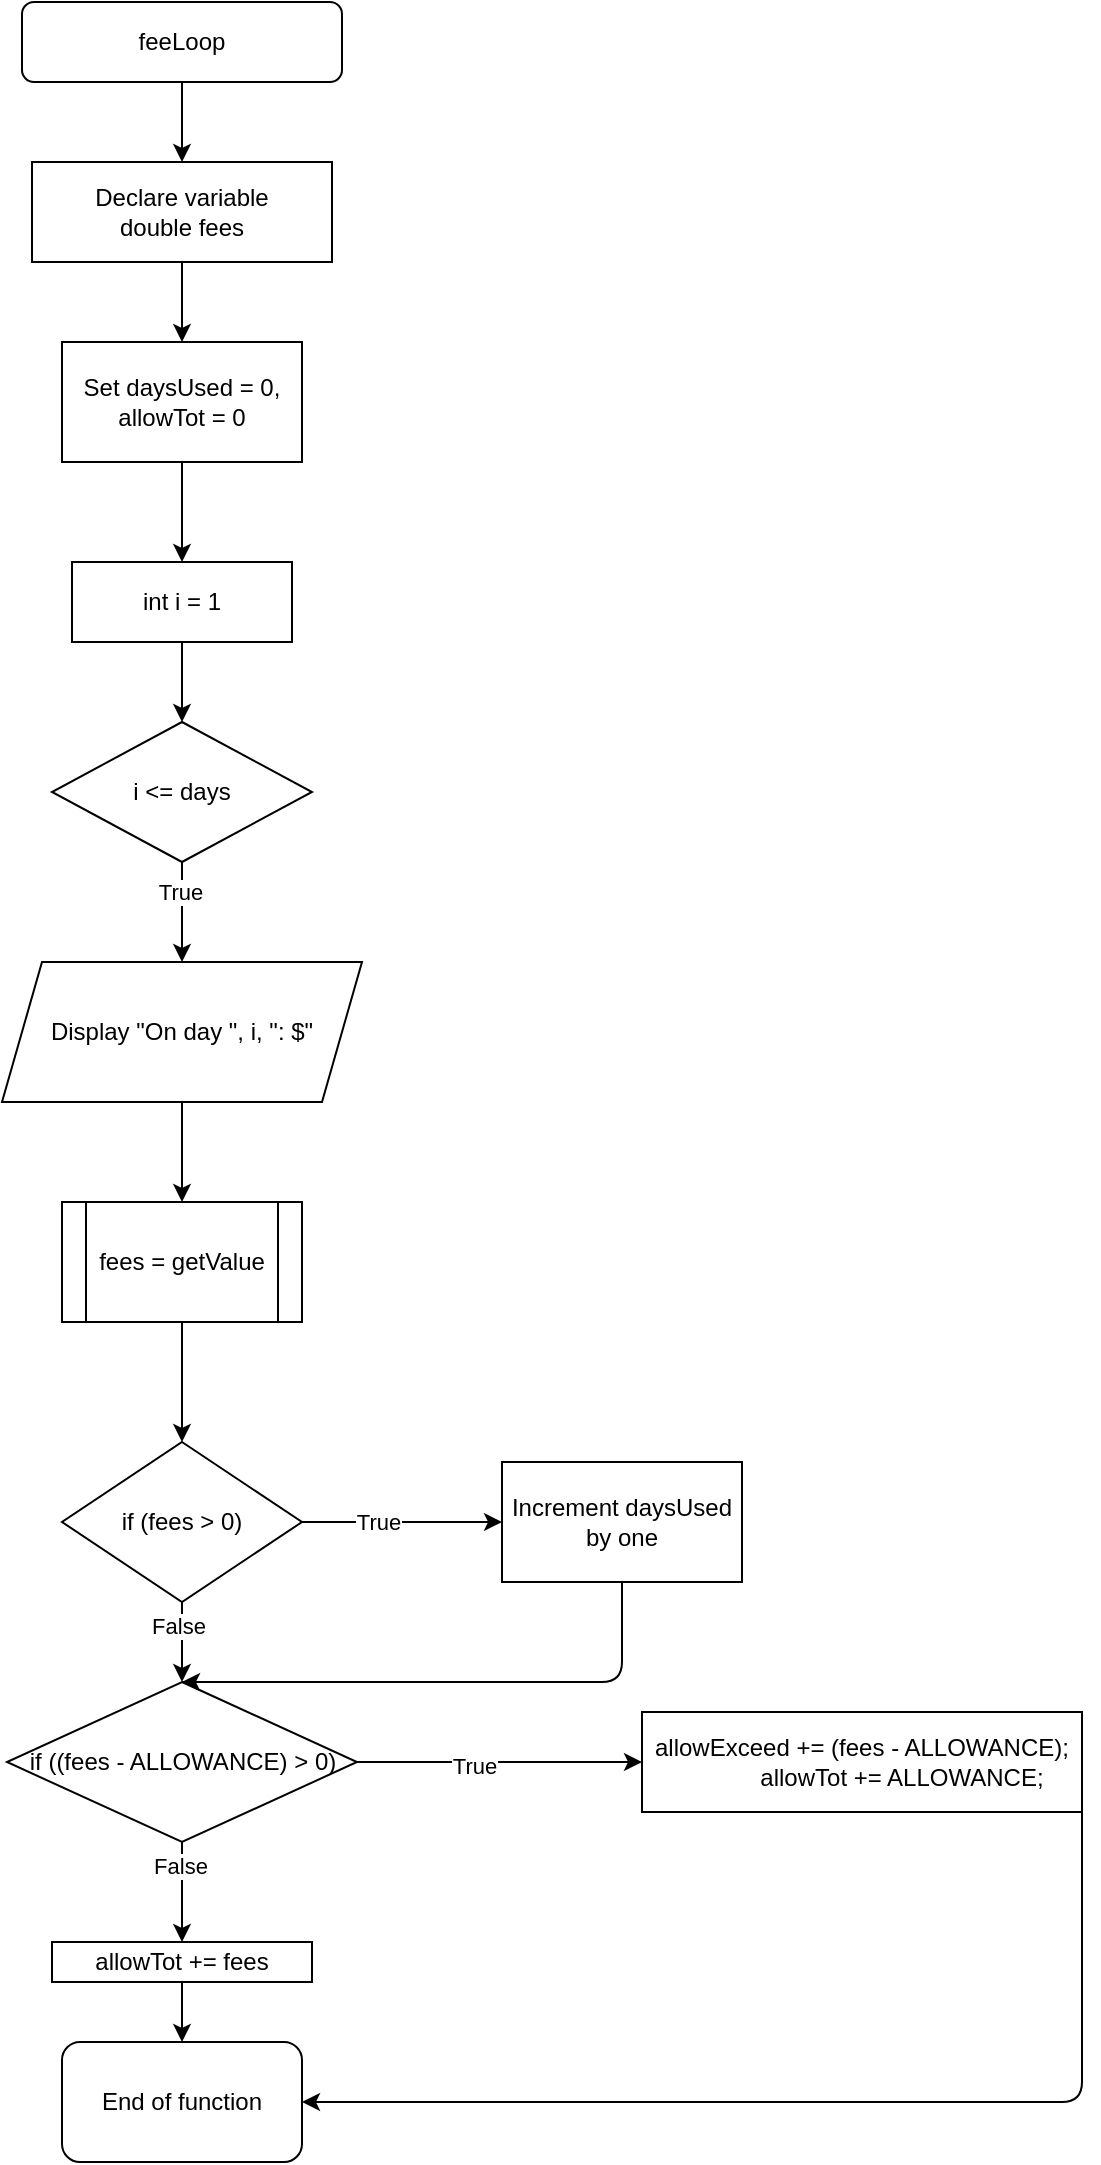 <mxfile version="13.8.9-1" type="device"><diagram id="C5RBs43oDa-KdzZeNtuy" name="Page-1"><mxGraphModel dx="1155" dy="664" grid="1" gridSize="10" guides="1" tooltips="1" connect="1" arrows="1" fold="1" page="1" pageScale="1" pageWidth="827" pageHeight="1169" math="0" shadow="0"><root><mxCell id="WIyWlLk6GJQsqaUBKTNV-0"/><mxCell id="WIyWlLk6GJQsqaUBKTNV-1" parent="WIyWlLk6GJQsqaUBKTNV-0"/><mxCell id="NJHD-oRZyt2jAvB4XIt8-1" value="feeLoop" style="rounded=1;whiteSpace=wrap;html=1;" vertex="1" parent="WIyWlLk6GJQsqaUBKTNV-1"><mxGeometry x="50" y="40" width="160" height="40" as="geometry"/></mxCell><mxCell id="NJHD-oRZyt2jAvB4XIt8-2" value="" style="endArrow=classic;html=1;exitX=0.5;exitY=1;exitDx=0;exitDy=0;" edge="1" parent="WIyWlLk6GJQsqaUBKTNV-1" source="NJHD-oRZyt2jAvB4XIt8-1"><mxGeometry width="50" height="50" relative="1" as="geometry"><mxPoint x="340" y="340" as="sourcePoint"/><mxPoint x="130" y="120" as="targetPoint"/></mxGeometry></mxCell><mxCell id="NJHD-oRZyt2jAvB4XIt8-3" value="Declare variable&lt;br&gt;double fees" style="rounded=0;whiteSpace=wrap;html=1;" vertex="1" parent="WIyWlLk6GJQsqaUBKTNV-1"><mxGeometry x="55" y="120" width="150" height="50" as="geometry"/></mxCell><mxCell id="NJHD-oRZyt2jAvB4XIt8-4" value="" style="endArrow=classic;html=1;exitX=0.5;exitY=1;exitDx=0;exitDy=0;" edge="1" parent="WIyWlLk6GJQsqaUBKTNV-1" source="NJHD-oRZyt2jAvB4XIt8-3"><mxGeometry width="50" height="50" relative="1" as="geometry"><mxPoint x="310" y="280" as="sourcePoint"/><mxPoint x="130" y="210" as="targetPoint"/></mxGeometry></mxCell><mxCell id="NJHD-oRZyt2jAvB4XIt8-5" value="Set daysUsed = 0, allowTot = 0" style="rounded=0;whiteSpace=wrap;html=1;" vertex="1" parent="WIyWlLk6GJQsqaUBKTNV-1"><mxGeometry x="70" y="210" width="120" height="60" as="geometry"/></mxCell><mxCell id="NJHD-oRZyt2jAvB4XIt8-6" value="" style="endArrow=classic;html=1;exitX=0.5;exitY=1;exitDx=0;exitDy=0;" edge="1" parent="WIyWlLk6GJQsqaUBKTNV-1" source="NJHD-oRZyt2jAvB4XIt8-5"><mxGeometry width="50" height="50" relative="1" as="geometry"><mxPoint x="310" y="330" as="sourcePoint"/><mxPoint x="130" y="320" as="targetPoint"/></mxGeometry></mxCell><mxCell id="NJHD-oRZyt2jAvB4XIt8-8" value="int i = 1" style="rounded=0;whiteSpace=wrap;html=1;" vertex="1" parent="WIyWlLk6GJQsqaUBKTNV-1"><mxGeometry x="75" y="320" width="110" height="40" as="geometry"/></mxCell><mxCell id="NJHD-oRZyt2jAvB4XIt8-9" value="" style="endArrow=classic;html=1;exitX=0.5;exitY=1;exitDx=0;exitDy=0;" edge="1" parent="WIyWlLk6GJQsqaUBKTNV-1" source="NJHD-oRZyt2jAvB4XIt8-8"><mxGeometry width="50" height="50" relative="1" as="geometry"><mxPoint x="140" y="430" as="sourcePoint"/><mxPoint x="130" y="400" as="targetPoint"/></mxGeometry></mxCell><mxCell id="NJHD-oRZyt2jAvB4XIt8-10" value="i &amp;lt;= days" style="rhombus;whiteSpace=wrap;html=1;" vertex="1" parent="WIyWlLk6GJQsqaUBKTNV-1"><mxGeometry x="65" y="400" width="130" height="70" as="geometry"/></mxCell><mxCell id="NJHD-oRZyt2jAvB4XIt8-11" value="" style="endArrow=classic;html=1;exitX=0.5;exitY=1;exitDx=0;exitDy=0;" edge="1" parent="WIyWlLk6GJQsqaUBKTNV-1" source="NJHD-oRZyt2jAvB4XIt8-10"><mxGeometry width="50" height="50" relative="1" as="geometry"><mxPoint x="310" y="440" as="sourcePoint"/><mxPoint x="130" y="520" as="targetPoint"/></mxGeometry></mxCell><mxCell id="NJHD-oRZyt2jAvB4XIt8-12" value="True" style="edgeLabel;html=1;align=center;verticalAlign=middle;resizable=0;points=[];" vertex="1" connectable="0" parent="NJHD-oRZyt2jAvB4XIt8-11"><mxGeometry x="-0.394" y="-1" relative="1" as="geometry"><mxPoint as="offset"/></mxGeometry></mxCell><mxCell id="NJHD-oRZyt2jAvB4XIt8-14" value="Display &quot;On day &quot;, i, &quot;: $&quot;" style="shape=parallelogram;perimeter=parallelogramPerimeter;whiteSpace=wrap;html=1;fixedSize=1;" vertex="1" parent="WIyWlLk6GJQsqaUBKTNV-1"><mxGeometry x="40" y="520" width="180" height="70" as="geometry"/></mxCell><mxCell id="NJHD-oRZyt2jAvB4XIt8-15" value="" style="endArrow=classic;html=1;exitX=0.5;exitY=1;exitDx=0;exitDy=0;" edge="1" parent="WIyWlLk6GJQsqaUBKTNV-1" source="NJHD-oRZyt2jAvB4XIt8-14"><mxGeometry width="50" height="50" relative="1" as="geometry"><mxPoint x="310" y="660" as="sourcePoint"/><mxPoint x="130" y="640" as="targetPoint"/></mxGeometry></mxCell><mxCell id="NJHD-oRZyt2jAvB4XIt8-16" value="fees = getValue" style="shape=process;whiteSpace=wrap;html=1;backgroundOutline=1;" vertex="1" parent="WIyWlLk6GJQsqaUBKTNV-1"><mxGeometry x="70" y="640" width="120" height="60" as="geometry"/></mxCell><mxCell id="NJHD-oRZyt2jAvB4XIt8-17" value="" style="endArrow=classic;html=1;exitX=0.5;exitY=1;exitDx=0;exitDy=0;entryX=0.5;entryY=0;entryDx=0;entryDy=0;" edge="1" parent="WIyWlLk6GJQsqaUBKTNV-1" source="NJHD-oRZyt2jAvB4XIt8-16" target="NJHD-oRZyt2jAvB4XIt8-18"><mxGeometry width="50" height="50" relative="1" as="geometry"><mxPoint x="310" y="660" as="sourcePoint"/><mxPoint x="130" y="760" as="targetPoint"/></mxGeometry></mxCell><mxCell id="NJHD-oRZyt2jAvB4XIt8-18" value="if (fees &amp;gt; 0)" style="rhombus;whiteSpace=wrap;html=1;" vertex="1" parent="WIyWlLk6GJQsqaUBKTNV-1"><mxGeometry x="70" y="760" width="120" height="80" as="geometry"/></mxCell><mxCell id="NJHD-oRZyt2jAvB4XIt8-24" value="" style="endArrow=classic;html=1;exitX=1;exitY=0.5;exitDx=0;exitDy=0;" edge="1" parent="WIyWlLk6GJQsqaUBKTNV-1" source="NJHD-oRZyt2jAvB4XIt8-18"><mxGeometry width="50" height="50" relative="1" as="geometry"><mxPoint x="310" y="660" as="sourcePoint"/><mxPoint x="290" y="800" as="targetPoint"/></mxGeometry></mxCell><mxCell id="NJHD-oRZyt2jAvB4XIt8-25" value="True" style="edgeLabel;html=1;align=center;verticalAlign=middle;resizable=0;points=[];" vertex="1" connectable="0" parent="NJHD-oRZyt2jAvB4XIt8-24"><mxGeometry x="-0.254" relative="1" as="geometry"><mxPoint as="offset"/></mxGeometry></mxCell><mxCell id="NJHD-oRZyt2jAvB4XIt8-26" value="Increment daysUsed by one" style="rounded=0;whiteSpace=wrap;html=1;" vertex="1" parent="WIyWlLk6GJQsqaUBKTNV-1"><mxGeometry x="290" y="770" width="120" height="60" as="geometry"/></mxCell><mxCell id="NJHD-oRZyt2jAvB4XIt8-27" value="" style="endArrow=classic;html=1;exitX=0.5;exitY=1;exitDx=0;exitDy=0;" edge="1" parent="WIyWlLk6GJQsqaUBKTNV-1" source="NJHD-oRZyt2jAvB4XIt8-18"><mxGeometry width="50" height="50" relative="1" as="geometry"><mxPoint x="310" y="770" as="sourcePoint"/><mxPoint x="130" y="880" as="targetPoint"/></mxGeometry></mxCell><mxCell id="NJHD-oRZyt2jAvB4XIt8-41" value="False" style="edgeLabel;html=1;align=center;verticalAlign=middle;resizable=0;points=[];" vertex="1" connectable="0" parent="NJHD-oRZyt2jAvB4XIt8-27"><mxGeometry x="-0.4" y="-2" relative="1" as="geometry"><mxPoint as="offset"/></mxGeometry></mxCell><mxCell id="NJHD-oRZyt2jAvB4XIt8-29" value="if ((fees - ALLOWANCE) &amp;gt; 0)" style="rhombus;whiteSpace=wrap;html=1;" vertex="1" parent="WIyWlLk6GJQsqaUBKTNV-1"><mxGeometry x="42.5" y="880" width="175" height="80" as="geometry"/></mxCell><mxCell id="NJHD-oRZyt2jAvB4XIt8-30" value="" style="endArrow=classic;html=1;exitX=1;exitY=0.5;exitDx=0;exitDy=0;" edge="1" parent="WIyWlLk6GJQsqaUBKTNV-1" source="NJHD-oRZyt2jAvB4XIt8-29"><mxGeometry width="50" height="50" relative="1" as="geometry"><mxPoint x="310" y="930" as="sourcePoint"/><mxPoint x="360" y="920" as="targetPoint"/></mxGeometry></mxCell><mxCell id="NJHD-oRZyt2jAvB4XIt8-31" value="True" style="edgeLabel;html=1;align=center;verticalAlign=middle;resizable=0;points=[];" vertex="1" connectable="0" parent="NJHD-oRZyt2jAvB4XIt8-30"><mxGeometry x="-0.181" y="-2" relative="1" as="geometry"><mxPoint as="offset"/></mxGeometry></mxCell><mxCell id="NJHD-oRZyt2jAvB4XIt8-32" value="&lt;div&gt;allowExceed += (fees - ALLOWANCE);&lt;/div&gt;&lt;div&gt;&amp;nbsp; &amp;nbsp; &amp;nbsp; &amp;nbsp; &amp;nbsp; &amp;nbsp; allowTot += ALLOWANCE;&lt;/div&gt;" style="rounded=0;whiteSpace=wrap;html=1;" vertex="1" parent="WIyWlLk6GJQsqaUBKTNV-1"><mxGeometry x="360" y="895" width="220" height="50" as="geometry"/></mxCell><mxCell id="NJHD-oRZyt2jAvB4XIt8-33" value="" style="endArrow=classic;html=1;exitX=0.5;exitY=1;exitDx=0;exitDy=0;" edge="1" parent="WIyWlLk6GJQsqaUBKTNV-1" source="NJHD-oRZyt2jAvB4XIt8-29"><mxGeometry width="50" height="50" relative="1" as="geometry"><mxPoint x="310" y="910" as="sourcePoint"/><mxPoint x="130" y="1010" as="targetPoint"/></mxGeometry></mxCell><mxCell id="NJHD-oRZyt2jAvB4XIt8-34" value="False" style="edgeLabel;html=1;align=center;verticalAlign=middle;resizable=0;points=[];" vertex="1" connectable="0" parent="NJHD-oRZyt2jAvB4XIt8-33"><mxGeometry x="-0.543" y="-1" relative="1" as="geometry"><mxPoint as="offset"/></mxGeometry></mxCell><mxCell id="NJHD-oRZyt2jAvB4XIt8-35" value="allowTot += fees" style="rounded=0;whiteSpace=wrap;html=1;" vertex="1" parent="WIyWlLk6GJQsqaUBKTNV-1"><mxGeometry x="65" y="1010" width="130" height="20" as="geometry"/></mxCell><mxCell id="NJHD-oRZyt2jAvB4XIt8-37" value="End of function&lt;br&gt;" style="rounded=1;whiteSpace=wrap;html=1;" vertex="1" parent="WIyWlLk6GJQsqaUBKTNV-1"><mxGeometry x="70" y="1060" width="120" height="60" as="geometry"/></mxCell><mxCell id="NJHD-oRZyt2jAvB4XIt8-38" value="" style="endArrow=classic;html=1;exitX=0.5;exitY=1;exitDx=0;exitDy=0;" edge="1" parent="WIyWlLk6GJQsqaUBKTNV-1" source="NJHD-oRZyt2jAvB4XIt8-35" target="NJHD-oRZyt2jAvB4XIt8-37"><mxGeometry width="50" height="50" relative="1" as="geometry"><mxPoint x="310" y="910" as="sourcePoint"/><mxPoint x="360" y="860" as="targetPoint"/></mxGeometry></mxCell><mxCell id="NJHD-oRZyt2jAvB4XIt8-39" value="" style="endArrow=classic;html=1;exitX=1;exitY=0.5;exitDx=0;exitDy=0;entryX=1;entryY=0.5;entryDx=0;entryDy=0;" edge="1" parent="WIyWlLk6GJQsqaUBKTNV-1" source="NJHD-oRZyt2jAvB4XIt8-32" target="NJHD-oRZyt2jAvB4XIt8-37"><mxGeometry width="50" height="50" relative="1" as="geometry"><mxPoint x="310" y="910" as="sourcePoint"/><mxPoint x="710" y="920" as="targetPoint"/><Array as="points"><mxPoint x="580" y="1090"/></Array></mxGeometry></mxCell><mxCell id="NJHD-oRZyt2jAvB4XIt8-40" value="" style="endArrow=classic;html=1;exitX=0.5;exitY=1;exitDx=0;exitDy=0;entryX=0.5;entryY=0;entryDx=0;entryDy=0;" edge="1" parent="WIyWlLk6GJQsqaUBKTNV-1" source="NJHD-oRZyt2jAvB4XIt8-26" target="NJHD-oRZyt2jAvB4XIt8-29"><mxGeometry width="50" height="50" relative="1" as="geometry"><mxPoint x="310" y="910" as="sourcePoint"/><mxPoint x="360" y="860" as="targetPoint"/><Array as="points"><mxPoint x="350" y="880"/></Array></mxGeometry></mxCell></root></mxGraphModel></diagram></mxfile>